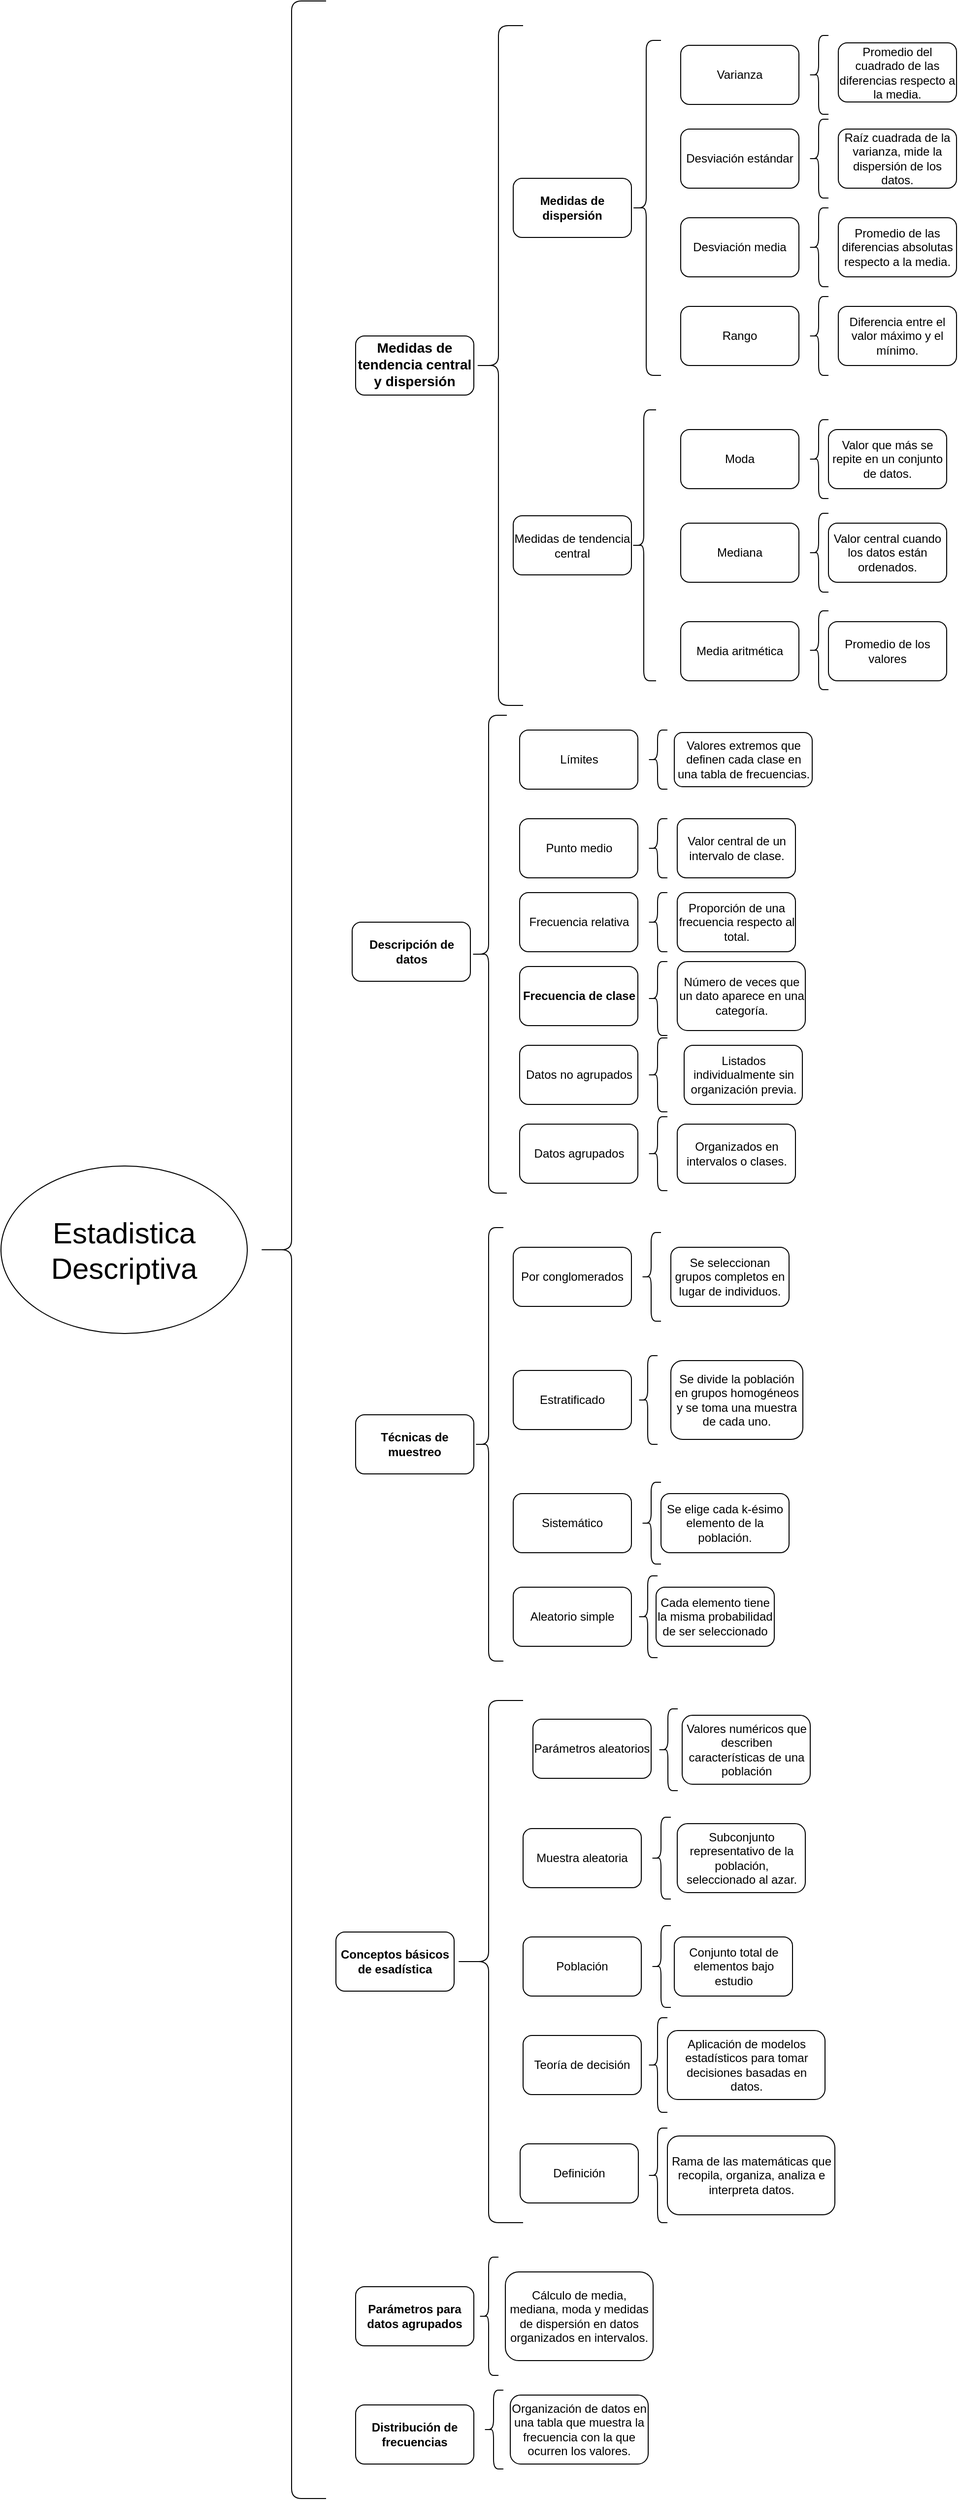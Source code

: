 <mxfile version="26.0.14">
  <diagram name="Page-1" id="NST5FlfF78wPRLViYxS6">
    <mxGraphModel dx="2752" dy="2863" grid="1" gridSize="10" guides="1" tooltips="1" connect="1" arrows="1" fold="1" page="1" pageScale="1" pageWidth="827" pageHeight="1169" math="0" shadow="0">
      <root>
        <mxCell id="0" />
        <mxCell id="1" parent="0" />
        <mxCell id="R56C_H3UZnoEc6lz3DLw-1" value="Estadistica Descriptiva" style="ellipse;whiteSpace=wrap;html=1;fontSize=30;" parent="1" vertex="1">
          <mxGeometry x="360" y="42.5" width="250" height="170" as="geometry" />
        </mxCell>
        <mxCell id="R56C_H3UZnoEc6lz3DLw-4" value="Conceptos básicos de esadística" style="rounded=1;whiteSpace=wrap;html=1;fontStyle=1" parent="1" vertex="1">
          <mxGeometry x="700" y="820" width="120" height="60" as="geometry" />
        </mxCell>
        <mxCell id="R56C_H3UZnoEc6lz3DLw-6" value="Definición" style="whiteSpace=wrap;html=1;rounded=1;" parent="1" vertex="1">
          <mxGeometry x="887" y="1035" width="120" height="60" as="geometry" />
        </mxCell>
        <mxCell id="R56C_H3UZnoEc6lz3DLw-8" value="Teoría de decisión" style="rounded=1;whiteSpace=wrap;html=1;" parent="1" vertex="1">
          <mxGeometry x="890" y="925" width="120" height="60" as="geometry" />
        </mxCell>
        <mxCell id="R56C_H3UZnoEc6lz3DLw-10" value="Población" style="whiteSpace=wrap;html=1;rounded=1;" parent="1" vertex="1">
          <mxGeometry x="890" y="825" width="120" height="60" as="geometry" />
        </mxCell>
        <mxCell id="R56C_H3UZnoEc6lz3DLw-12" value="Muestra aleatoria" style="whiteSpace=wrap;html=1;rounded=1;" parent="1" vertex="1">
          <mxGeometry x="890" y="715" width="120" height="60" as="geometry" />
        </mxCell>
        <mxCell id="R56C_H3UZnoEc6lz3DLw-14" value="Parámetros aleatorios" style="whiteSpace=wrap;html=1;rounded=1;" parent="1" vertex="1">
          <mxGeometry x="900" y="604" width="120" height="60" as="geometry" />
        </mxCell>
        <mxCell id="R56C_H3UZnoEc6lz3DLw-16" value="Rama de las matemáticas que recopila, organiza, analiza e interpreta datos." style="whiteSpace=wrap;html=1;rounded=1;" parent="1" vertex="1">
          <mxGeometry x="1036.5" y="1027" width="170" height="80" as="geometry" />
        </mxCell>
        <mxCell id="R56C_H3UZnoEc6lz3DLw-18" value="Aplicación de modelos estadísticos para tomar decisiones basadas en datos." style="whiteSpace=wrap;html=1;rounded=1;" parent="1" vertex="1">
          <mxGeometry x="1036.5" y="920" width="160" height="70" as="geometry" />
        </mxCell>
        <mxCell id="R56C_H3UZnoEc6lz3DLw-20" value="Conjunto total de elementos bajo estudio" style="whiteSpace=wrap;html=1;rounded=1;" parent="1" vertex="1">
          <mxGeometry x="1043.5" y="825" width="120" height="60" as="geometry" />
        </mxCell>
        <mxCell id="R56C_H3UZnoEc6lz3DLw-22" value="Subconjunto representativo de la población, seleccionado al azar." style="whiteSpace=wrap;html=1;rounded=1;" parent="1" vertex="1">
          <mxGeometry x="1046.5" y="710" width="130" height="70" as="geometry" />
        </mxCell>
        <mxCell id="R56C_H3UZnoEc6lz3DLw-24" value="Valores numéricos que describen características de una población" style="whiteSpace=wrap;html=1;rounded=1;" parent="1" vertex="1">
          <mxGeometry x="1051.5" y="600" width="130" height="70" as="geometry" />
        </mxCell>
        <mxCell id="R56C_H3UZnoEc6lz3DLw-26" value="Descripción de datos" style="rounded=1;whiteSpace=wrap;html=1;fontStyle=1" parent="1" vertex="1">
          <mxGeometry x="716.5" y="-205" width="120" height="60" as="geometry" />
        </mxCell>
        <mxCell id="R56C_H3UZnoEc6lz3DLw-28" value="Datos agrupados" style="whiteSpace=wrap;html=1;rounded=1;" parent="1" vertex="1">
          <mxGeometry x="886.5" width="120" height="60" as="geometry" />
        </mxCell>
        <mxCell id="R56C_H3UZnoEc6lz3DLw-30" value="Datos no agrupados" style="whiteSpace=wrap;html=1;rounded=1;" parent="1" vertex="1">
          <mxGeometry x="886.5" y="-80" width="120" height="60" as="geometry" />
        </mxCell>
        <mxCell id="R56C_H3UZnoEc6lz3DLw-32" value="Organizados en intervalos o clases." style="whiteSpace=wrap;html=1;rounded=1;" parent="1" vertex="1">
          <mxGeometry x="1046.5" width="120" height="60" as="geometry" />
        </mxCell>
        <mxCell id="R56C_H3UZnoEc6lz3DLw-34" value="Listados individualmente sin organización previa." style="whiteSpace=wrap;html=1;rounded=1;" parent="1" vertex="1">
          <mxGeometry x="1053.5" y="-80" width="120" height="60" as="geometry" />
        </mxCell>
        <mxCell id="R56C_H3UZnoEc6lz3DLw-37" value="&lt;strong data-end=&quot;1869&quot; data-start=&quot;1845&quot;&gt;Frecuencia de clase&lt;/strong&gt;" style="whiteSpace=wrap;html=1;rounded=1;" parent="1" vertex="1">
          <mxGeometry x="886.5" y="-160" width="120" height="60" as="geometry" />
        </mxCell>
        <mxCell id="R56C_H3UZnoEc6lz3DLw-39" value="Número de veces que un dato aparece en una categoría." style="whiteSpace=wrap;html=1;rounded=1;" parent="1" vertex="1">
          <mxGeometry x="1046.5" y="-165" width="130" height="70" as="geometry" />
        </mxCell>
        <mxCell id="R56C_H3UZnoEc6lz3DLw-41" value="Frecuencia relativa" style="whiteSpace=wrap;html=1;rounded=1;" parent="1" vertex="1">
          <mxGeometry x="886.5" y="-235" width="120" height="60" as="geometry" />
        </mxCell>
        <mxCell id="R56C_H3UZnoEc6lz3DLw-43" value="Proporción de una frecuencia respecto al total." style="whiteSpace=wrap;html=1;rounded=1;" parent="1" vertex="1">
          <mxGeometry x="1046.5" y="-235" width="120" height="60" as="geometry" />
        </mxCell>
        <mxCell id="R56C_H3UZnoEc6lz3DLw-47" value="Punto medio" style="whiteSpace=wrap;html=1;rounded=1;" parent="1" vertex="1">
          <mxGeometry x="886.5" y="-310" width="120" height="60" as="geometry" />
        </mxCell>
        <mxCell id="R56C_H3UZnoEc6lz3DLw-49" value="Valor central de un intervalo de clase." style="whiteSpace=wrap;html=1;rounded=1;" parent="1" vertex="1">
          <mxGeometry x="1046.5" y="-310" width="120" height="60" as="geometry" />
        </mxCell>
        <mxCell id="R56C_H3UZnoEc6lz3DLw-51" value="Límites" style="whiteSpace=wrap;html=1;rounded=1;" parent="1" vertex="1">
          <mxGeometry x="886.5" y="-400" width="120" height="60" as="geometry" />
        </mxCell>
        <mxCell id="R56C_H3UZnoEc6lz3DLw-53" value="&lt;div&gt;Valores extremos que definen cada clase en una tabla de frecuencias.&lt;/div&gt;" style="whiteSpace=wrap;html=1;rounded=1;" parent="1" vertex="1">
          <mxGeometry x="1043.5" y="-397.5" width="140" height="55" as="geometry" />
        </mxCell>
        <mxCell id="R56C_H3UZnoEc6lz3DLw-55" value="&lt;h3 data-end=&quot;2206&quot; data-start=&quot;2151&quot;&gt;&lt;strong data-end=&quot;2204&quot; data-start=&quot;2155&quot;&gt;Medidas de tendencia central y dispersión&lt;/strong&gt;&lt;/h3&gt;&lt;h4 data-end=&quot;2246&quot; data-start=&quot;2207&quot;&gt;&lt;/h4&gt;" style="rounded=1;whiteSpace=wrap;html=1;" parent="1" vertex="1">
          <mxGeometry x="720" y="-800" width="120" height="60" as="geometry" />
        </mxCell>
        <mxCell id="R56C_H3UZnoEc6lz3DLw-57" value="Medidas de tendencia central" style="whiteSpace=wrap;html=1;rounded=1;" parent="1" vertex="1">
          <mxGeometry x="880" y="-617.5" width="120" height="60" as="geometry" />
        </mxCell>
        <mxCell id="R56C_H3UZnoEc6lz3DLw-59" value="&lt;h4 data-end=&quot;2609&quot; data-start=&quot;2577&quot;&gt;&lt;strong data-end=&quot;2607&quot; data-start=&quot;2582&quot;&gt;Medidas de dispersión&lt;/strong&gt;&lt;/h4&gt;" style="whiteSpace=wrap;html=1;rounded=1;" parent="1" vertex="1">
          <mxGeometry x="880" y="-960" width="120" height="60" as="geometry" />
        </mxCell>
        <mxCell id="R56C_H3UZnoEc6lz3DLw-61" value="Media aritmética" style="whiteSpace=wrap;html=1;rounded=1;" parent="1" vertex="1">
          <mxGeometry x="1050" y="-510" width="120" height="60" as="geometry" />
        </mxCell>
        <mxCell id="R56C_H3UZnoEc6lz3DLw-63" value="Promedio de los valores" style="whiteSpace=wrap;html=1;rounded=1;" parent="1" vertex="1">
          <mxGeometry x="1200" y="-510" width="120" height="60" as="geometry" />
        </mxCell>
        <mxCell id="R56C_H3UZnoEc6lz3DLw-70" value="Mediana" style="whiteSpace=wrap;html=1;rounded=1;" parent="1" vertex="1">
          <mxGeometry x="1050" y="-610" width="120" height="60" as="geometry" />
        </mxCell>
        <mxCell id="R56C_H3UZnoEc6lz3DLw-72" value="Valor central cuando los datos están ordenados." style="whiteSpace=wrap;html=1;rounded=1;" parent="1" vertex="1">
          <mxGeometry x="1200" y="-610" width="120" height="60" as="geometry" />
        </mxCell>
        <mxCell id="R56C_H3UZnoEc6lz3DLw-74" value="Moda" style="whiteSpace=wrap;html=1;rounded=1;" parent="1" vertex="1">
          <mxGeometry x="1050" y="-705" width="120" height="60" as="geometry" />
        </mxCell>
        <mxCell id="R56C_H3UZnoEc6lz3DLw-76" value="Valor que más se repite en un conjunto de datos." style="whiteSpace=wrap;html=1;rounded=1;" parent="1" vertex="1">
          <mxGeometry x="1200" y="-705" width="120" height="60" as="geometry" />
        </mxCell>
        <mxCell id="R56C_H3UZnoEc6lz3DLw-78" value="Varianza" style="whiteSpace=wrap;html=1;rounded=1;" parent="1" vertex="1">
          <mxGeometry x="1050" y="-1095" width="120" height="60" as="geometry" />
        </mxCell>
        <mxCell id="R56C_H3UZnoEc6lz3DLw-80" value="Promedio del cuadrado de las diferencias respecto a la media." style="whiteSpace=wrap;html=1;rounded=1;" parent="1" vertex="1">
          <mxGeometry x="1210" y="-1097.5" width="120" height="60" as="geometry" />
        </mxCell>
        <mxCell id="R56C_H3UZnoEc6lz3DLw-82" value="Desviación estándar" style="whiteSpace=wrap;html=1;rounded=1;" parent="1" vertex="1">
          <mxGeometry x="1050" y="-1010" width="120" height="60" as="geometry" />
        </mxCell>
        <mxCell id="R56C_H3UZnoEc6lz3DLw-84" value="Raíz cuadrada de la varianza, mide la dispersión de los datos." style="whiteSpace=wrap;html=1;rounded=1;" parent="1" vertex="1">
          <mxGeometry x="1210" y="-1010" width="120" height="60" as="geometry" />
        </mxCell>
        <mxCell id="R56C_H3UZnoEc6lz3DLw-86" value="Desviación media" style="whiteSpace=wrap;html=1;rounded=1;" parent="1" vertex="1">
          <mxGeometry x="1050" y="-920" width="120" height="60" as="geometry" />
        </mxCell>
        <mxCell id="R56C_H3UZnoEc6lz3DLw-88" value="&lt;div&gt;Promedio de las diferencias absolutas respecto a la media.&lt;/div&gt;" style="whiteSpace=wrap;html=1;rounded=1;" parent="1" vertex="1">
          <mxGeometry x="1210" y="-920" width="120" height="60" as="geometry" />
        </mxCell>
        <mxCell id="R56C_H3UZnoEc6lz3DLw-90" value="Rango" style="whiteSpace=wrap;html=1;rounded=1;" parent="1" vertex="1">
          <mxGeometry x="1050" y="-830" width="120" height="60" as="geometry" />
        </mxCell>
        <mxCell id="R56C_H3UZnoEc6lz3DLw-92" value="Diferencia entre el valor máximo y el mínimo." style="whiteSpace=wrap;html=1;rounded=1;" parent="1" vertex="1">
          <mxGeometry x="1210" y="-830" width="120" height="60" as="geometry" />
        </mxCell>
        <mxCell id="R56C_H3UZnoEc6lz3DLw-96" value="Parámetros para datos agrupados" style="rounded=1;whiteSpace=wrap;html=1;fontStyle=1" parent="1" vertex="1">
          <mxGeometry x="720" y="1180" width="120" height="60" as="geometry" />
        </mxCell>
        <mxCell id="R56C_H3UZnoEc6lz3DLw-98" value="Cálculo de media, mediana, moda y medidas de dispersión en datos organizados en intervalos." style="whiteSpace=wrap;html=1;rounded=1;" parent="1" vertex="1">
          <mxGeometry x="872" y="1165" width="150" height="90" as="geometry" />
        </mxCell>
        <mxCell id="R56C_H3UZnoEc6lz3DLw-100" value="Distribución de frecuencias" style="rounded=1;whiteSpace=wrap;html=1;fontStyle=1" parent="1" vertex="1">
          <mxGeometry x="720" y="1300" width="120" height="60" as="geometry" />
        </mxCell>
        <mxCell id="R56C_H3UZnoEc6lz3DLw-102" value="Organización de datos en una tabla que muestra la frecuencia con la que ocurren los valores." style="whiteSpace=wrap;html=1;rounded=1;" parent="1" vertex="1">
          <mxGeometry x="877" y="1290" width="140" height="70" as="geometry" />
        </mxCell>
        <mxCell id="R56C_H3UZnoEc6lz3DLw-104" value="Técnicas de muestreo" style="rounded=1;whiteSpace=wrap;html=1;fontStyle=1" parent="1" vertex="1">
          <mxGeometry x="720" y="295" width="120" height="60" as="geometry" />
        </mxCell>
        <mxCell id="R56C_H3UZnoEc6lz3DLw-106" value="Aleatorio simple" style="whiteSpace=wrap;html=1;rounded=1;" parent="1" vertex="1">
          <mxGeometry x="880" y="470" width="120" height="60" as="geometry" />
        </mxCell>
        <mxCell id="R56C_H3UZnoEc6lz3DLw-108" value="Cada elemento tiene la misma probabilidad de ser seleccionado" style="whiteSpace=wrap;html=1;rounded=1;" parent="1" vertex="1">
          <mxGeometry x="1025" y="470" width="120" height="60" as="geometry" />
        </mxCell>
        <mxCell id="R56C_H3UZnoEc6lz3DLw-110" value="Sistemático" style="whiteSpace=wrap;html=1;rounded=1;" parent="1" vertex="1">
          <mxGeometry x="880" y="375" width="120" height="60" as="geometry" />
        </mxCell>
        <mxCell id="R56C_H3UZnoEc6lz3DLw-112" value="Se elige cada k-ésimo elemento de la población." style="whiteSpace=wrap;html=1;rounded=1;" parent="1" vertex="1">
          <mxGeometry x="1030" y="375" width="130" height="60" as="geometry" />
        </mxCell>
        <mxCell id="R56C_H3UZnoEc6lz3DLw-114" value="Estratificado" style="whiteSpace=wrap;html=1;rounded=1;" parent="1" vertex="1">
          <mxGeometry x="880" y="250" width="120" height="60" as="geometry" />
        </mxCell>
        <mxCell id="R56C_H3UZnoEc6lz3DLw-116" value="Se divide la población en grupos homogéneos y se toma una muestra de cada uno." style="whiteSpace=wrap;html=1;rounded=1;" parent="1" vertex="1">
          <mxGeometry x="1040" y="240" width="134" height="80" as="geometry" />
        </mxCell>
        <mxCell id="R56C_H3UZnoEc6lz3DLw-118" value="Por conglomerados" style="whiteSpace=wrap;html=1;rounded=1;" parent="1" vertex="1">
          <mxGeometry x="880" y="125" width="120" height="60" as="geometry" />
        </mxCell>
        <mxCell id="R56C_H3UZnoEc6lz3DLw-120" value="Se seleccionan grupos completos en lugar de individuos." style="whiteSpace=wrap;html=1;rounded=1;" parent="1" vertex="1">
          <mxGeometry x="1040" y="125" width="120" height="60" as="geometry" />
        </mxCell>
        <mxCell id="ePeR51Ee3IAsbCOs5Zf8-2" value="" style="shape=curlyBracket;whiteSpace=wrap;html=1;rounded=1;labelPosition=left;verticalLabelPosition=middle;align=right;verticalAlign=middle;" vertex="1" parent="1">
          <mxGeometry x="820" y="585" width="70" height="530" as="geometry" />
        </mxCell>
        <mxCell id="ePeR51Ee3IAsbCOs5Zf8-3" value="" style="shape=curlyBracket;whiteSpace=wrap;html=1;rounded=1;labelPosition=left;verticalLabelPosition=middle;align=right;verticalAlign=middle;" vertex="1" parent="1">
          <mxGeometry x="840" y="105" width="30" height="440" as="geometry" />
        </mxCell>
        <mxCell id="ePeR51Ee3IAsbCOs5Zf8-4" value="" style="shape=curlyBracket;whiteSpace=wrap;html=1;rounded=1;labelPosition=left;verticalLabelPosition=middle;align=right;verticalAlign=middle;" vertex="1" parent="1">
          <mxGeometry x="845" y="1150" width="20" height="120" as="geometry" />
        </mxCell>
        <mxCell id="ePeR51Ee3IAsbCOs5Zf8-5" value="" style="shape=curlyBracket;whiteSpace=wrap;html=1;rounded=1;labelPosition=left;verticalLabelPosition=middle;align=right;verticalAlign=middle;" vertex="1" parent="1">
          <mxGeometry x="850" y="1285" width="20" height="80" as="geometry" />
        </mxCell>
        <mxCell id="ePeR51Ee3IAsbCOs5Zf8-6" value="" style="shape=curlyBracket;whiteSpace=wrap;html=1;rounded=1;labelPosition=left;verticalLabelPosition=middle;align=right;verticalAlign=middle;" vertex="1" parent="1">
          <mxGeometry x="1016.5" y="-400" width="20" height="60" as="geometry" />
        </mxCell>
        <mxCell id="ePeR51Ee3IAsbCOs5Zf8-7" value="" style="shape=curlyBracket;whiteSpace=wrap;html=1;rounded=1;labelPosition=left;verticalLabelPosition=middle;align=right;verticalAlign=middle;" vertex="1" parent="1">
          <mxGeometry x="1016.5" y="-310" width="20" height="60" as="geometry" />
        </mxCell>
        <mxCell id="ePeR51Ee3IAsbCOs5Zf8-8" value="" style="shape=curlyBracket;whiteSpace=wrap;html=1;rounded=1;labelPosition=left;verticalLabelPosition=middle;align=right;verticalAlign=middle;" vertex="1" parent="1">
          <mxGeometry x="1016.5" y="-235" width="20" height="60" as="geometry" />
        </mxCell>
        <mxCell id="ePeR51Ee3IAsbCOs5Zf8-9" value="" style="shape=curlyBracket;whiteSpace=wrap;html=1;rounded=1;labelPosition=left;verticalLabelPosition=middle;align=right;verticalAlign=middle;size=0.5;" vertex="1" parent="1">
          <mxGeometry x="1016.5" y="-165" width="20" height="75" as="geometry" />
        </mxCell>
        <mxCell id="ePeR51Ee3IAsbCOs5Zf8-12" value="" style="shape=curlyBracket;whiteSpace=wrap;html=1;rounded=1;labelPosition=left;verticalLabelPosition=middle;align=right;verticalAlign=middle;size=0.5;" vertex="1" parent="1">
          <mxGeometry x="1016.5" y="-87.5" width="20" height="75" as="geometry" />
        </mxCell>
        <mxCell id="ePeR51Ee3IAsbCOs5Zf8-13" value="" style="shape=curlyBracket;whiteSpace=wrap;html=1;rounded=1;labelPosition=left;verticalLabelPosition=middle;align=right;verticalAlign=middle;size=0.5;" vertex="1" parent="1">
          <mxGeometry x="1016.5" y="-7.5" width="20" height="75" as="geometry" />
        </mxCell>
        <mxCell id="ePeR51Ee3IAsbCOs5Zf8-14" value="" style="shape=curlyBracket;whiteSpace=wrap;html=1;rounded=1;labelPosition=left;verticalLabelPosition=middle;align=right;verticalAlign=middle;size=0.5;" vertex="1" parent="1">
          <mxGeometry x="836.5" y="-415" width="37" height="485" as="geometry" />
        </mxCell>
        <mxCell id="ePeR51Ee3IAsbCOs5Zf8-15" value="" style="shape=curlyBracket;whiteSpace=wrap;html=1;rounded=1;labelPosition=left;verticalLabelPosition=middle;align=right;verticalAlign=middle;" vertex="1" parent="1">
          <mxGeometry x="1000" y="-1100" width="30" height="340" as="geometry" />
        </mxCell>
        <mxCell id="ePeR51Ee3IAsbCOs5Zf8-16" value="" style="shape=curlyBracket;whiteSpace=wrap;html=1;rounded=1;labelPosition=left;verticalLabelPosition=middle;align=right;verticalAlign=middle;" vertex="1" parent="1">
          <mxGeometry x="1180" y="-840" width="20" height="80" as="geometry" />
        </mxCell>
        <mxCell id="ePeR51Ee3IAsbCOs5Zf8-17" value="" style="shape=curlyBracket;whiteSpace=wrap;html=1;rounded=1;labelPosition=left;verticalLabelPosition=middle;align=right;verticalAlign=middle;" vertex="1" parent="1">
          <mxGeometry x="1180" y="-930" width="20" height="80" as="geometry" />
        </mxCell>
        <mxCell id="ePeR51Ee3IAsbCOs5Zf8-18" value="" style="shape=curlyBracket;whiteSpace=wrap;html=1;rounded=1;labelPosition=left;verticalLabelPosition=middle;align=right;verticalAlign=middle;" vertex="1" parent="1">
          <mxGeometry x="1180" y="-1020" width="20" height="80" as="geometry" />
        </mxCell>
        <mxCell id="ePeR51Ee3IAsbCOs5Zf8-19" value="" style="shape=curlyBracket;whiteSpace=wrap;html=1;rounded=1;labelPosition=left;verticalLabelPosition=middle;align=right;verticalAlign=middle;" vertex="1" parent="1">
          <mxGeometry x="1180" y="-1105" width="20" height="80" as="geometry" />
        </mxCell>
        <mxCell id="ePeR51Ee3IAsbCOs5Zf8-20" value="" style="shape=curlyBracket;whiteSpace=wrap;html=1;rounded=1;labelPosition=left;verticalLabelPosition=middle;align=right;verticalAlign=middle;" vertex="1" parent="1">
          <mxGeometry x="1180" y="-715" width="20" height="80" as="geometry" />
        </mxCell>
        <mxCell id="ePeR51Ee3IAsbCOs5Zf8-21" value="" style="shape=curlyBracket;whiteSpace=wrap;html=1;rounded=1;labelPosition=left;verticalLabelPosition=middle;align=right;verticalAlign=middle;" vertex="1" parent="1">
          <mxGeometry x="1180" y="-620" width="20" height="80" as="geometry" />
        </mxCell>
        <mxCell id="ePeR51Ee3IAsbCOs5Zf8-22" value="" style="shape=curlyBracket;whiteSpace=wrap;html=1;rounded=1;labelPosition=left;verticalLabelPosition=middle;align=right;verticalAlign=middle;" vertex="1" parent="1">
          <mxGeometry x="1180" y="-521" width="20" height="80" as="geometry" />
        </mxCell>
        <mxCell id="ePeR51Ee3IAsbCOs5Zf8-25" value="" style="shape=curlyBracket;whiteSpace=wrap;html=1;rounded=1;labelPosition=left;verticalLabelPosition=middle;align=right;verticalAlign=middle;" vertex="1" parent="1">
          <mxGeometry x="1000" y="-725" width="25" height="275" as="geometry" />
        </mxCell>
        <mxCell id="ePeR51Ee3IAsbCOs5Zf8-26" value="" style="shape=curlyBracket;whiteSpace=wrap;html=1;rounded=1;labelPosition=left;verticalLabelPosition=middle;align=right;verticalAlign=middle;" vertex="1" parent="1">
          <mxGeometry x="840" y="-1115" width="50" height="690" as="geometry" />
        </mxCell>
        <mxCell id="ePeR51Ee3IAsbCOs5Zf8-27" value="" style="shape=curlyBracket;whiteSpace=wrap;html=1;rounded=1;labelPosition=left;verticalLabelPosition=middle;align=right;verticalAlign=middle;" vertex="1" parent="1">
          <mxGeometry x="1016.5" y="1019" width="20" height="96" as="geometry" />
        </mxCell>
        <mxCell id="ePeR51Ee3IAsbCOs5Zf8-28" value="" style="shape=curlyBracket;whiteSpace=wrap;html=1;rounded=1;labelPosition=left;verticalLabelPosition=middle;align=right;verticalAlign=middle;" vertex="1" parent="1">
          <mxGeometry x="1016.5" y="907" width="20" height="96" as="geometry" />
        </mxCell>
        <mxCell id="ePeR51Ee3IAsbCOs5Zf8-29" value="" style="shape=curlyBracket;whiteSpace=wrap;html=1;rounded=1;labelPosition=left;verticalLabelPosition=middle;align=right;verticalAlign=middle;" vertex="1" parent="1">
          <mxGeometry x="1020" y="813.5" width="20" height="83" as="geometry" />
        </mxCell>
        <mxCell id="ePeR51Ee3IAsbCOs5Zf8-30" value="" style="shape=curlyBracket;whiteSpace=wrap;html=1;rounded=1;labelPosition=left;verticalLabelPosition=middle;align=right;verticalAlign=middle;" vertex="1" parent="1">
          <mxGeometry x="1020" y="703.5" width="20" height="83" as="geometry" />
        </mxCell>
        <mxCell id="ePeR51Ee3IAsbCOs5Zf8-31" value="" style="shape=curlyBracket;whiteSpace=wrap;html=1;rounded=1;labelPosition=left;verticalLabelPosition=middle;align=right;verticalAlign=middle;" vertex="1" parent="1">
          <mxGeometry x="1027" y="593.5" width="20" height="83" as="geometry" />
        </mxCell>
        <mxCell id="ePeR51Ee3IAsbCOs5Zf8-32" value="" style="shape=curlyBracket;whiteSpace=wrap;html=1;rounded=1;labelPosition=left;verticalLabelPosition=middle;align=right;verticalAlign=middle;" vertex="1" parent="1">
          <mxGeometry x="1006.5" y="458.5" width="20" height="83" as="geometry" />
        </mxCell>
        <mxCell id="ePeR51Ee3IAsbCOs5Zf8-33" value="" style="shape=curlyBracket;whiteSpace=wrap;html=1;rounded=1;labelPosition=left;verticalLabelPosition=middle;align=right;verticalAlign=middle;" vertex="1" parent="1">
          <mxGeometry x="1010" y="363.5" width="20" height="83" as="geometry" />
        </mxCell>
        <mxCell id="ePeR51Ee3IAsbCOs5Zf8-34" value="" style="shape=curlyBracket;whiteSpace=wrap;html=1;rounded=1;labelPosition=left;verticalLabelPosition=middle;align=right;verticalAlign=middle;" vertex="1" parent="1">
          <mxGeometry x="1006.5" y="235" width="20" height="90" as="geometry" />
        </mxCell>
        <mxCell id="ePeR51Ee3IAsbCOs5Zf8-35" value="" style="shape=curlyBracket;whiteSpace=wrap;html=1;rounded=1;labelPosition=left;verticalLabelPosition=middle;align=right;verticalAlign=middle;container=1;" vertex="1" parent="1">
          <mxGeometry x="1010" y="110" width="20" height="90" as="geometry">
            <mxRectangle x="840" y="845" width="50" height="40" as="alternateBounds" />
          </mxGeometry>
        </mxCell>
        <mxCell id="ePeR51Ee3IAsbCOs5Zf8-37" value="" style="shape=curlyBracket;whiteSpace=wrap;html=1;rounded=1;labelPosition=left;verticalLabelPosition=middle;align=right;verticalAlign=middle;" vertex="1" parent="1">
          <mxGeometry x="620" y="-1140" width="70" height="2535" as="geometry" />
        </mxCell>
      </root>
    </mxGraphModel>
  </diagram>
</mxfile>
